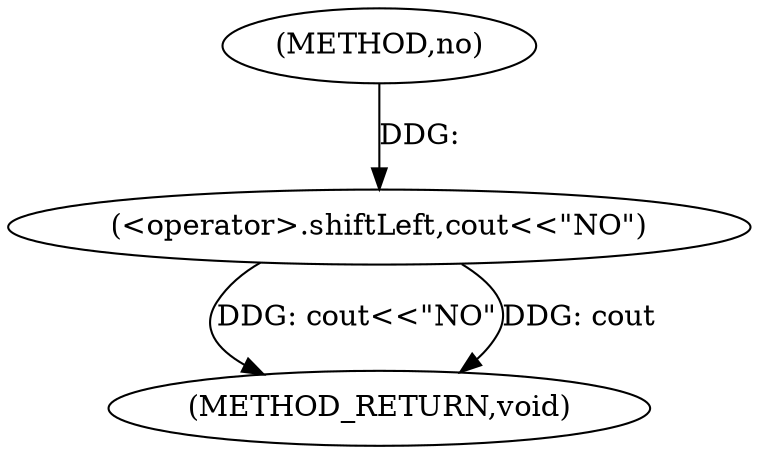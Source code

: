 digraph "no" {  
"1000131" [label = "(METHOD,no)" ]
"1000136" [label = "(METHOD_RETURN,void)" ]
"1000133" [label = "(<operator>.shiftLeft,cout<<\"NO\")" ]
  "1000133" -> "1000136"  [ label = "DDG: cout<<\"NO\""] 
  "1000133" -> "1000136"  [ label = "DDG: cout"] 
  "1000131" -> "1000133"  [ label = "DDG: "] 
}
